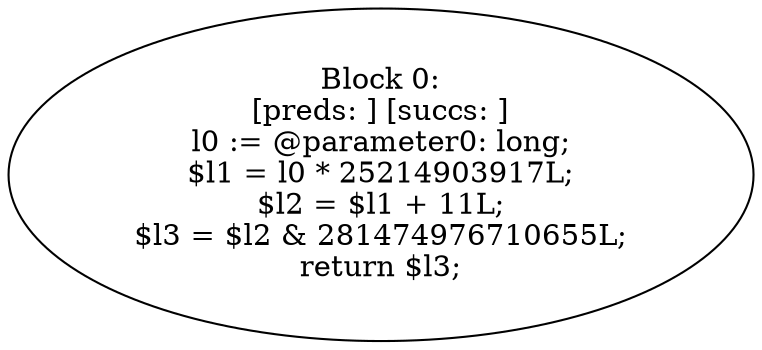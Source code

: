digraph "unitGraph" {
    "Block 0:
[preds: ] [succs: ]
l0 := @parameter0: long;
$l1 = l0 * 25214903917L;
$l2 = $l1 + 11L;
$l3 = $l2 & 281474976710655L;
return $l3;
"
}
